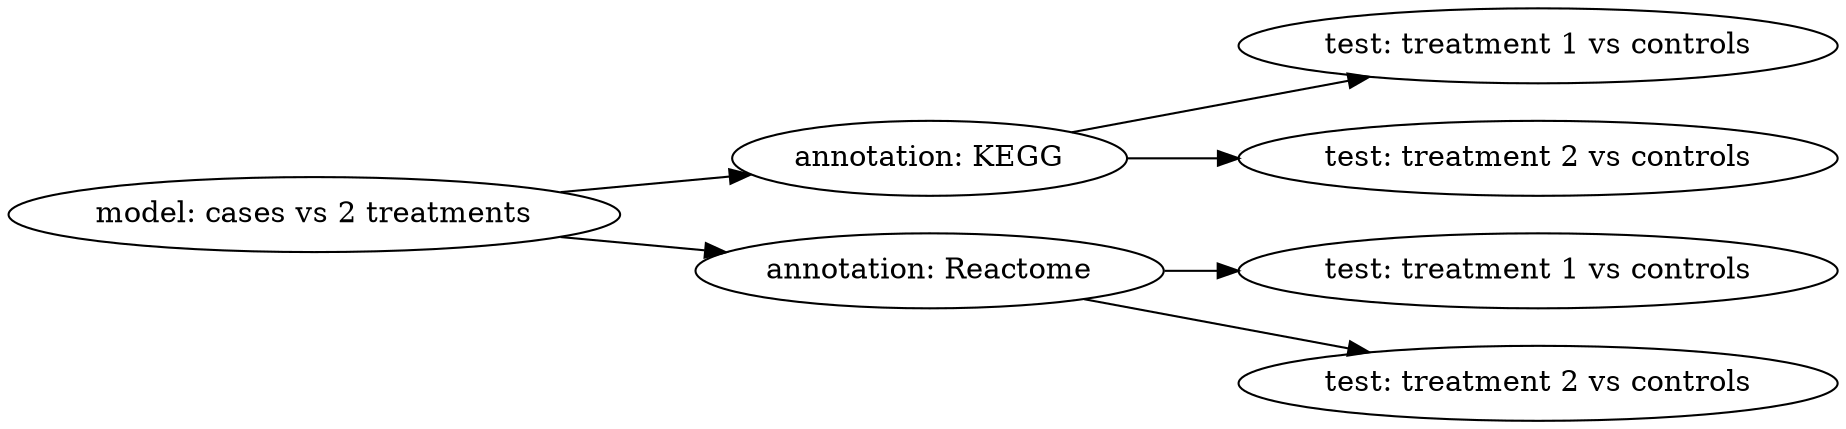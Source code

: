 digraph G {
  graph [rankdir="LR", fontsize="16"];
  testNode11 [label = "test: treatment 1 vs controls"];
  testNode12 [label = "test: treatment 2 vs controls"];
  testNode21 [label = "test: treatment 1 vs controls"];
  testNode22 [label = "test: treatment 2 vs controls"];
  "model: cases vs 2 treatments" -> "annotation: KEGG";
  "model: cases vs 2 treatments" -> "annotation: Reactome";
  "annotation: KEGG" -> testNode11;
  "annotation: KEGG" -> testNode12;
  "annotation: Reactome" -> testNode21;
  "annotation: Reactome" -> testNode22;
}
